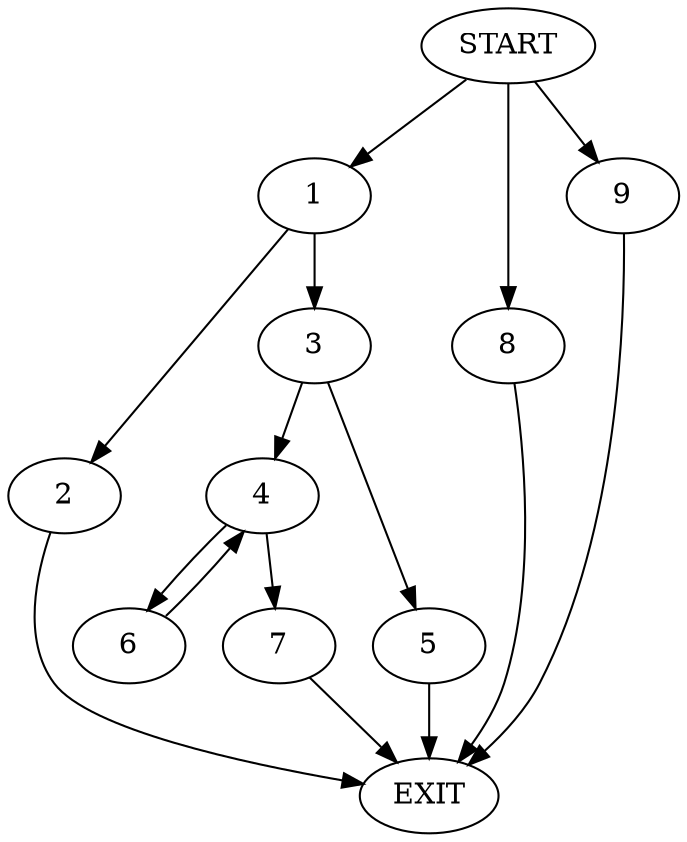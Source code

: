 digraph {
0 [label="START"]
10 [label="EXIT"]
0 -> 1
1 -> 2
1 -> 3
2 -> 10
3 -> 4
3 -> 5
5 -> 10
4 -> 6
4 -> 7
6 -> 4
7 -> 10
0 -> 8
8 -> 10
0 -> 9
9 -> 10
}
